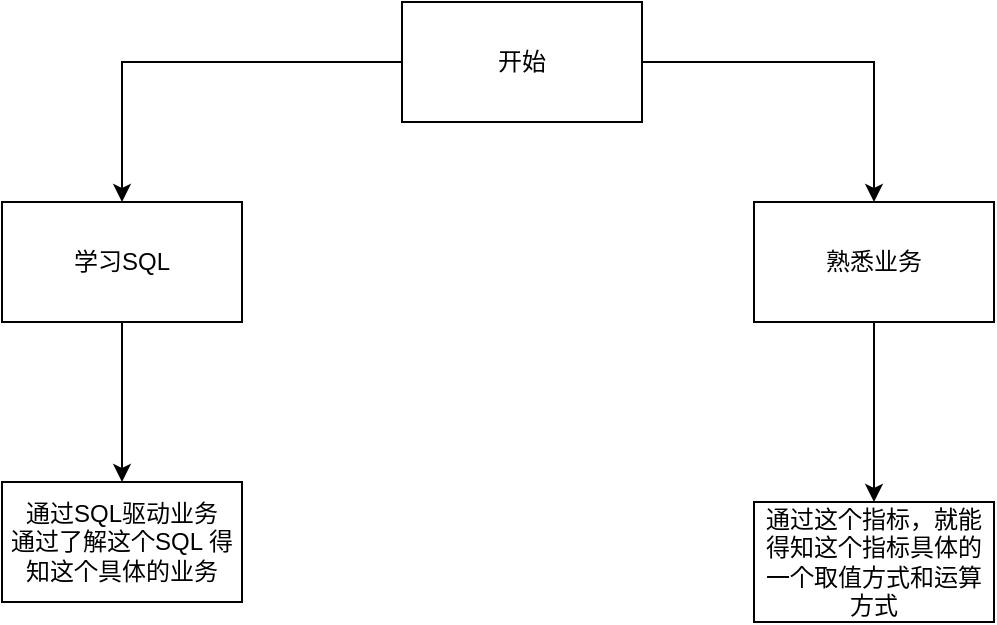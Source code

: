 <mxfile version="14.9.0" type="github">
  <diagram id="GnX3NOx1zQk7DC2u811i" name="Page-1">
    <mxGraphModel dx="865" dy="530" grid="1" gridSize="10" guides="1" tooltips="1" connect="1" arrows="1" fold="1" page="1" pageScale="1" pageWidth="827" pageHeight="1169" math="0" shadow="0">
      <root>
        <mxCell id="0" />
        <mxCell id="1" parent="0" />
        <mxCell id="2iUmW0RnTpMCmj1ETa1e-3" value="" style="edgeStyle=orthogonalEdgeStyle;rounded=0;orthogonalLoop=1;jettySize=auto;html=1;" edge="1" parent="1" source="2iUmW0RnTpMCmj1ETa1e-1" target="2iUmW0RnTpMCmj1ETa1e-2">
          <mxGeometry relative="1" as="geometry" />
        </mxCell>
        <mxCell id="2iUmW0RnTpMCmj1ETa1e-7" value="" style="edgeStyle=orthogonalEdgeStyle;rounded=0;orthogonalLoop=1;jettySize=auto;html=1;" edge="1" parent="1" source="2iUmW0RnTpMCmj1ETa1e-1" target="2iUmW0RnTpMCmj1ETa1e-6">
          <mxGeometry relative="1" as="geometry" />
        </mxCell>
        <mxCell id="2iUmW0RnTpMCmj1ETa1e-1" value="开始" style="rounded=0;whiteSpace=wrap;html=1;" vertex="1" parent="1">
          <mxGeometry x="354" y="160" width="120" height="60" as="geometry" />
        </mxCell>
        <mxCell id="2iUmW0RnTpMCmj1ETa1e-5" value="" style="edgeStyle=orthogonalEdgeStyle;rounded=0;orthogonalLoop=1;jettySize=auto;html=1;" edge="1" parent="1" source="2iUmW0RnTpMCmj1ETa1e-2" target="2iUmW0RnTpMCmj1ETa1e-4">
          <mxGeometry relative="1" as="geometry" />
        </mxCell>
        <mxCell id="2iUmW0RnTpMCmj1ETa1e-2" value="学习SQL" style="rounded=0;whiteSpace=wrap;html=1;" vertex="1" parent="1">
          <mxGeometry x="154" y="260" width="120" height="60" as="geometry" />
        </mxCell>
        <mxCell id="2iUmW0RnTpMCmj1ETa1e-4" value="通过SQL驱动业务&lt;br&gt;通过了解这个SQL 得知这个具体的业务" style="rounded=0;whiteSpace=wrap;html=1;" vertex="1" parent="1">
          <mxGeometry x="154" y="400" width="120" height="60" as="geometry" />
        </mxCell>
        <mxCell id="2iUmW0RnTpMCmj1ETa1e-9" value="" style="edgeStyle=orthogonalEdgeStyle;rounded=0;orthogonalLoop=1;jettySize=auto;html=1;" edge="1" parent="1" source="2iUmW0RnTpMCmj1ETa1e-6" target="2iUmW0RnTpMCmj1ETa1e-8">
          <mxGeometry relative="1" as="geometry" />
        </mxCell>
        <mxCell id="2iUmW0RnTpMCmj1ETa1e-6" value="熟悉业务" style="rounded=0;whiteSpace=wrap;html=1;" vertex="1" parent="1">
          <mxGeometry x="530" y="260" width="120" height="60" as="geometry" />
        </mxCell>
        <mxCell id="2iUmW0RnTpMCmj1ETa1e-8" value="通过这个指标，就能得知这个指标具体的一个取值方式和运算方式" style="rounded=0;whiteSpace=wrap;html=1;" vertex="1" parent="1">
          <mxGeometry x="530" y="410" width="120" height="60" as="geometry" />
        </mxCell>
      </root>
    </mxGraphModel>
  </diagram>
</mxfile>
